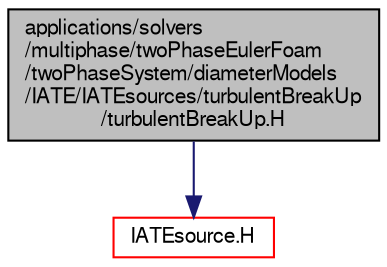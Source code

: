 digraph "applications/solvers/multiphase/twoPhaseEulerFoam/twoPhaseSystem/diameterModels/IATE/IATEsources/turbulentBreakUp/turbulentBreakUp.H"
{
  bgcolor="transparent";
  edge [fontname="FreeSans",fontsize="10",labelfontname="FreeSans",labelfontsize="10"];
  node [fontname="FreeSans",fontsize="10",shape=record];
  Node0 [label="applications/solvers\l/multiphase/twoPhaseEulerFoam\l/twoPhaseSystem/diameterModels\l/IATE/IATEsources/turbulentBreakUp\l/turbulentBreakUp.H",height=0.2,width=0.4,color="black", fillcolor="grey75", style="filled", fontcolor="black"];
  Node0 -> Node1 [color="midnightblue",fontsize="10",style="solid",fontname="FreeSans"];
  Node1 [label="IATEsource.H",height=0.2,width=0.4,color="red",URL="$a21002.html"];
}
